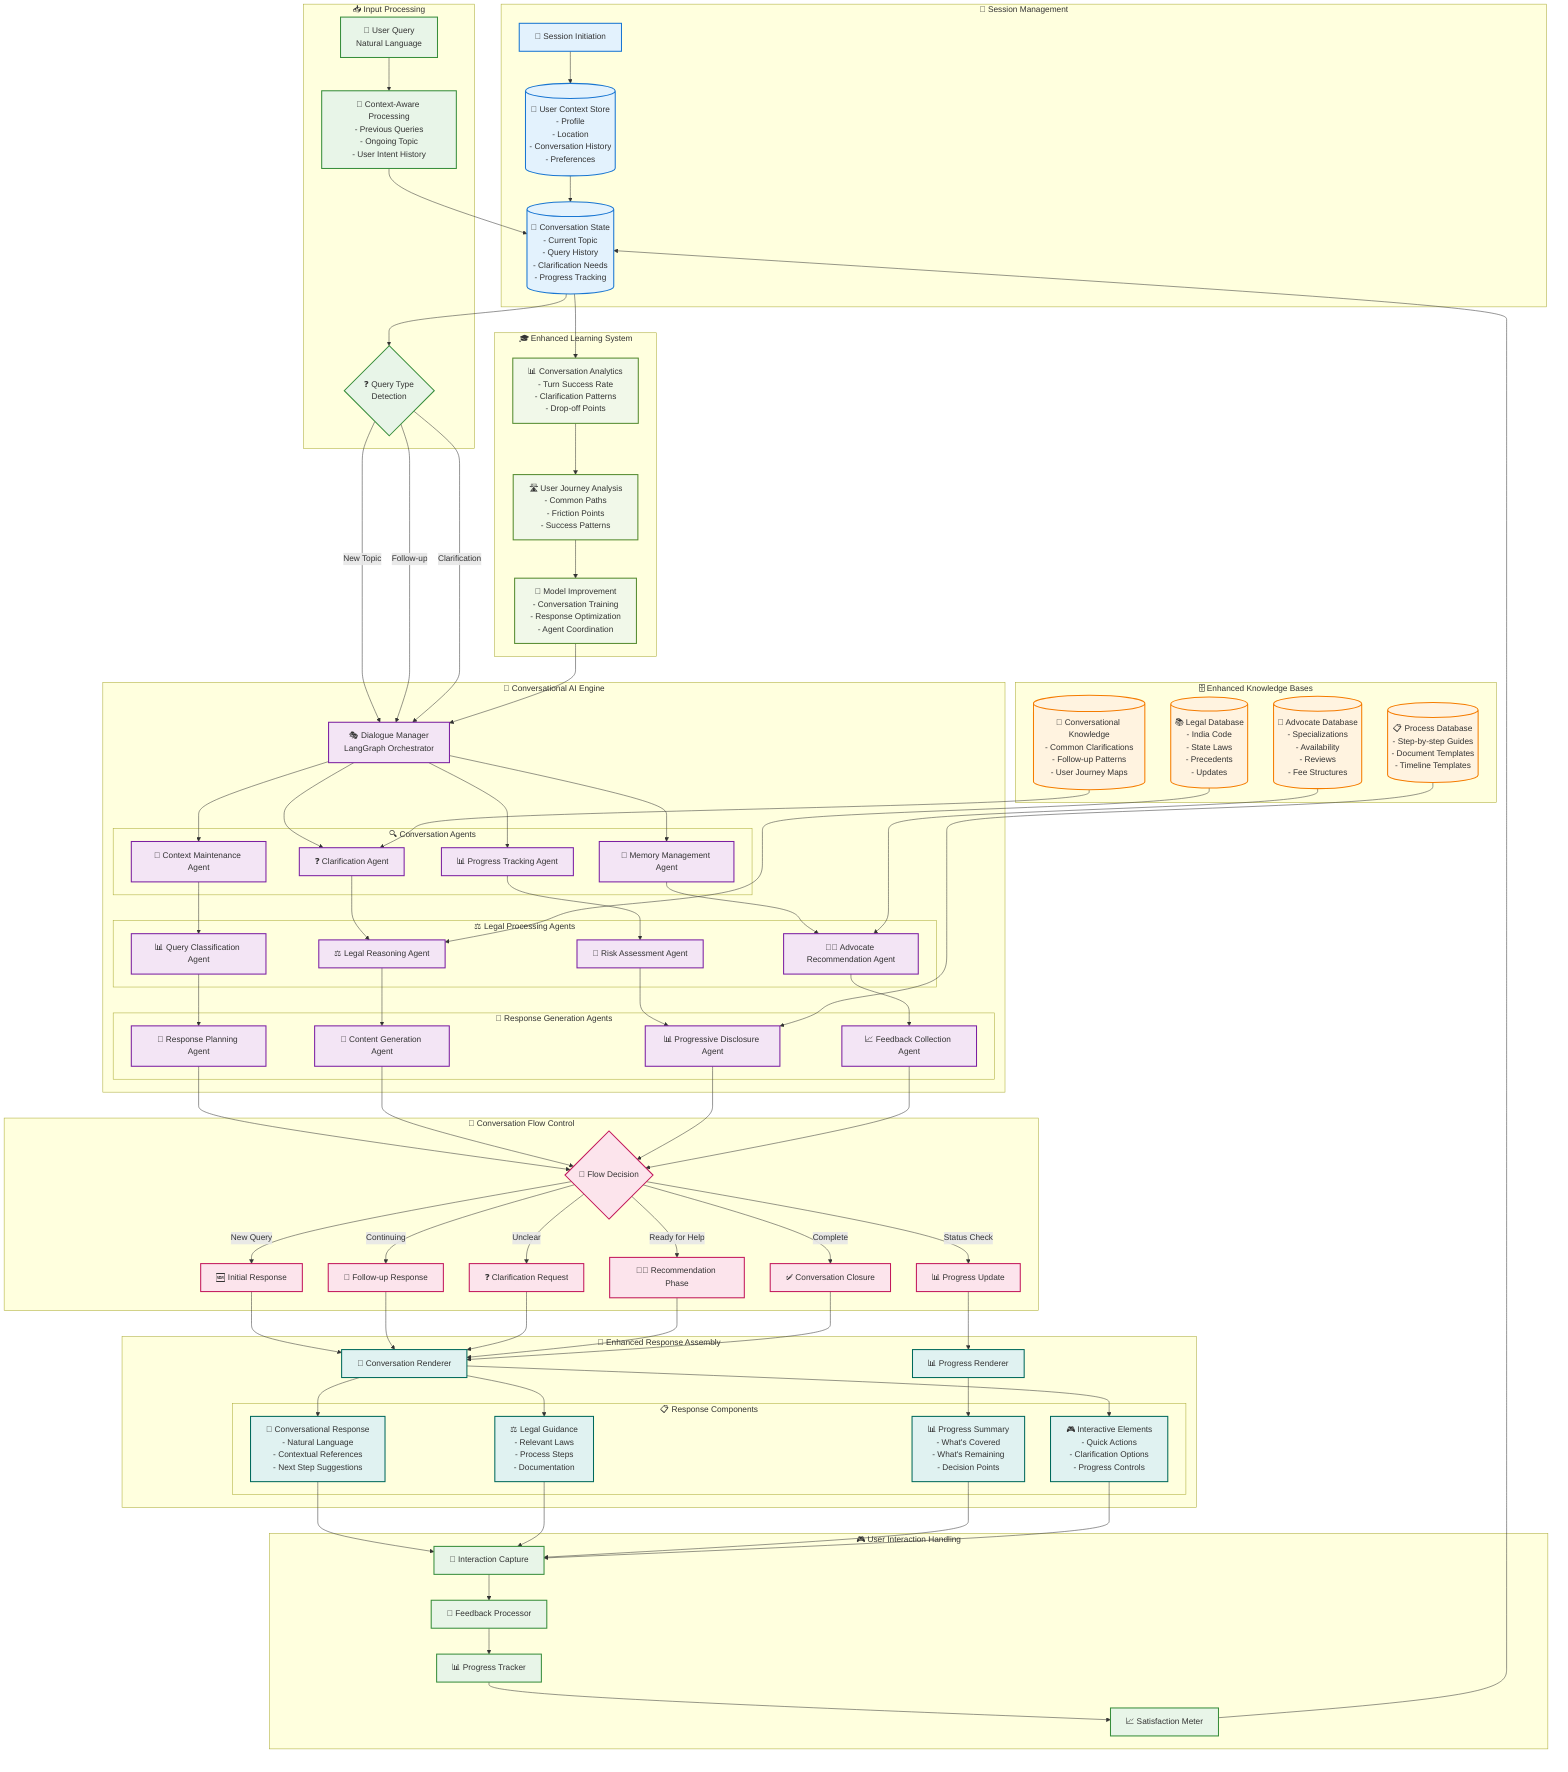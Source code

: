 graph TB
    %% User Session Management
    subgraph "🔐 Session Management"
        SessionStart[📱 Session Initiation]
        UserContext[(👤 User Context Store<br/>- Profile<br/>- Location<br/>- Conversation History<br/>- Preferences)]
        ConversationState[(💬 Conversation State<br/>- Current Topic<br/>- Query History<br/>- Clarification Needs<br/>- Progress Tracking)]
    end
    
    %% Input Processing
    subgraph "📥 Input Processing"
        UserQuery[👤 User Query<br/>Natural Language]
        ContextAware[🧠 Context-Aware Processing<br/>- Previous Queries<br/>- Ongoing Topic<br/>- User Intent History]
        QueryType{❓ Query Type<br/>Detection}
    end
    
    %% Knowledge Bases (Enhanced)
    subgraph "🗄️ Enhanced Knowledge Bases"
        LegalDB[(📚 Legal Database<br/>- India Code<br/>- State Laws<br/>- Precedents<br/>- Updates)]
        ConversationKB[(💬 Conversational Knowledge<br/>- Common Clarifications<br/>- Follow-up Patterns<br/>- User Journey Maps)]
        AdvocateDB[(👥 Advocate Database<br/>- Specializations<br/>- Availability<br/>- Reviews<br/>- Fee Structures)]
        ProcessDB[(📋 Process Database<br/>- Step-by-step Guides<br/>- Document Templates<br/>- Timeline Templates)]
    end
    
    %% Conversational AI Engine
    subgraph "🤖 Conversational AI Engine"
        direction TB
        DialogueManager[🎭 Dialogue Manager<br/>LangGraph Orchestrator]
        
        subgraph "🔍 Conversation Agents"
            ContextAgent[📝 Context Maintenance Agent]
            ClarificationAgent[❓ Clarification Agent]
            ProgressAgent[📊 Progress Tracking Agent]
            MemoryAgent[🧠 Memory Management Agent]
        end
        
        subgraph "⚖️ Legal Processing Agents"
            ClassificationAgent[📊 Query Classification Agent]
            LegalReasoningAgent[⚖️ Legal Reasoning Agent]
            RiskAssessmentAgent[🚨 Risk Assessment Agent]
            RecommendationAgent[👨‍💼 Advocate Recommendation Agent]
        end
        
        subgraph "📝 Response Generation Agents"
            ResponsePlannerAgent[🎯 Response Planning Agent]
            ContentGenerationAgent[📝 Content Generation Agent]
            ProgressiveDisclosureAgent[📊 Progressive Disclosure Agent]
            FeedbackAgent[📈 Feedback Collection Agent]
        end
    end
    
    %% Conversation Flow Control
    subgraph "🔄 Conversation Flow Control"
        FlowDecision{🎯 Flow Decision}
        InitialResponse[🆕 Initial Response]
        FollowUpResponse[🔄 Follow-up Response]
        ClarificationRequest[❓ Clarification Request]
        ProgressUpdate[📊 Progress Update]
        RecommendationPhase[👨‍💼 Recommendation Phase]
        ClosurePhase[✅ Conversation Closure]
    end
    
    %% Response Assembly (Enhanced)
    subgraph "🔧 Enhanced Response Assembly"
        ConversationRenderer[💬 Conversation Renderer]
        ProgressRenderer[📊 Progress Renderer]
        
        subgraph "📋 Response Components"
            ConversationalResponse[💬 Conversational Response<br/>- Natural Language<br/>- Contextual References<br/>- Next Step Suggestions]
            LegalGuidance[⚖️ Legal Guidance<br/>- Relevant Laws<br/>- Process Steps<br/>- Documentation]
            ProgressSummary[📊 Progress Summary<br/>- What's Covered<br/>- What's Remaining<br/>- Decision Points]
            InteractiveElements[🎮 Interactive Elements<br/>- Quick Actions<br/>- Clarification Options<br/>- Progress Controls]
        end
    end
    
    %% User Interaction Handling
    subgraph "🎮 User Interaction Handling"
        InteractionCapture[🎯 Interaction Capture]
        FeedbackProcessor[📝 Feedback Processor]
        ProgressTracker[📊 Progress Tracker]
        SatisfactionMeter[📈 Satisfaction Meter]
    end
    
    %% Learning & Improvement (Enhanced)
    subgraph "🎓 Enhanced Learning System"
        ConversationAnalytics[📊 Conversation Analytics<br/>- Turn Success Rate<br/>- Clarification Patterns<br/>- Drop-off Points]
        UserJourneyAnalysis[🛣️ User Journey Analysis<br/>- Common Paths<br/>- Friction Points<br/>- Success Patterns]
        ModelImprovement[🔄 Model Improvement<br/>- Conversation Training<br/>- Response Optimization<br/>- Agent Coordination]
    end
    
    %% Data Flow Connections
    SessionStart --> UserContext
    UserContext --> ConversationState
    
    UserQuery --> ContextAware
    ContextAware --> ConversationState
    ConversationState --> QueryType
    
    QueryType -->|New Topic| DialogueManager
    QueryType -->|Follow-up| DialogueManager
    QueryType -->|Clarification| DialogueManager
    
    DialogueManager --> ContextAgent
    DialogueManager --> ClarificationAgent
    DialogueManager --> ProgressAgent
    DialogueManager --> MemoryAgent
    
    ContextAgent --> ClassificationAgent
    ClarificationAgent --> LegalReasoningAgent
    ProgressAgent --> RiskAssessmentAgent
    MemoryAgent --> RecommendationAgent
    
    ClassificationAgent --> ResponsePlannerAgent
    LegalReasoningAgent --> ContentGenerationAgent
    RiskAssessmentAgent --> ProgressiveDisclosureAgent
    RecommendationAgent --> FeedbackAgent
    
    ResponsePlannerAgent --> FlowDecision
    ContentGenerationAgent --> FlowDecision
    ProgressiveDisclosureAgent --> FlowDecision
    FeedbackAgent --> FlowDecision
    
    FlowDecision -->|New Query| InitialResponse
    FlowDecision -->|Continuing| FollowUpResponse
    FlowDecision -->|Unclear| ClarificationRequest
    FlowDecision -->|Status Check| ProgressUpdate
    FlowDecision -->|Ready for Help| RecommendationPhase
    FlowDecision -->|Complete| ClosurePhase
    
    InitialResponse --> ConversationRenderer
    FollowUpResponse --> ConversationRenderer
    ClarificationRequest --> ConversationRenderer
    ProgressUpdate --> ProgressRenderer
    RecommendationPhase --> ConversationRenderer
    ClosurePhase --> ConversationRenderer
    
    ConversationRenderer --> ConversationalResponse
    ConversationRenderer --> LegalGuidance
    ProgressRenderer --> ProgressSummary
    ConversationRenderer --> InteractiveElements
    
    ConversationalResponse --> InteractionCapture
    LegalGuidance --> InteractionCapture
    ProgressSummary --> InteractionCapture
    InteractiveElements --> InteractionCapture
    
    InteractionCapture --> FeedbackProcessor
    FeedbackProcessor --> ProgressTracker
    ProgressTracker --> SatisfactionMeter
    SatisfactionMeter --> ConversationState
    
    ConversationState --> ConversationAnalytics
    ConversationAnalytics --> UserJourneyAnalysis
    UserJourneyAnalysis --> ModelImprovement
    ModelImprovement --> DialogueManager
    
    %% Database Connections
    LegalDB --> LegalReasoningAgent
    ConversationKB --> ClarificationAgent
    AdvocateDB --> RecommendationAgent
    ProcessDB --> ProgressiveDisclosureAgent
    
    %% Styling
    classDef sessionStyle fill:#e3f2fd,stroke:#1976d2,stroke-width:2px
    classDef inputStyle fill:#e8f5e8,stroke:#388e3c,stroke-width:2px
    classDef dataStyle fill:#fff3e0,stroke:#f57c00,stroke-width:2px
    classDef aiStyle fill:#f3e5f5,stroke:#7b1fa2,stroke-width:2px
    classDef flowStyle fill:#fce4ec,stroke:#c2185b,stroke-width:2px
    classDef responseStyle fill:#e0f2f1,stroke:#00695c,stroke-width:2px
    classDef interactionStyle fill:#fff8e1,stroke:#ff8f00,stroke-width:2px
    classDef learningStyle fill:#f1f8e9,stroke:#558b2f,stroke-width:2px
    
    class SessionStart,UserContext,ConversationState sessionStyle
    class UserQuery,ContextAware,QueryType,InteractionCapture,FeedbackProcessor,ProgressTracker,SatisfactionMeter inputStyle
    class LegalDB,ConversationKB,AdvocateDB,ProcessDB dataStyle
    class DialogueManager,ContextAgent,ClarificationAgent,ProgressAgent,MemoryAgent,ClassificationAgent,LegalReasoningAgent,RiskAssessmentAgent,RecommendationAgent,ResponsePlannerAgent,ContentGenerationAgent,ProgressiveDisclosureAgent,FeedbackAgent aiStyle
    class FlowDecision,InitialResponse,FollowUpResponse,ClarificationRequest,ProgressUpdate,RecommendationPhase,ClosurePhase flowStyle
    class ConversationRenderer,ProgressRenderer,ConversationalResponse,LegalGuidance,ProgressSummary,InteractiveElements responseStyle
    class ConversationAnalytics,UserJourneyAnalysis,ModelImprovement learningStyle
